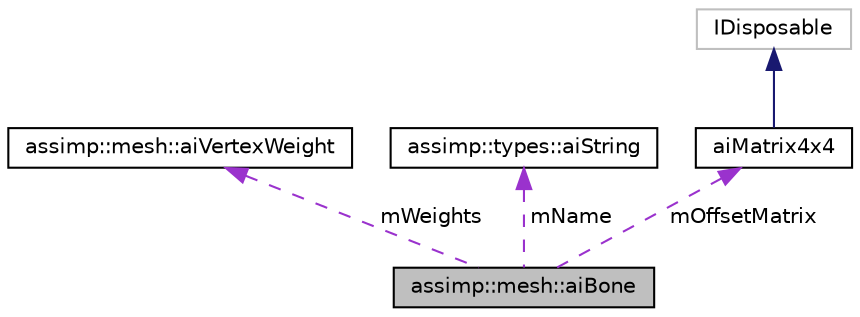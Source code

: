 digraph "assimp::mesh::aiBone"
{
  edge [fontname="Helvetica",fontsize="10",labelfontname="Helvetica",labelfontsize="10"];
  node [fontname="Helvetica",fontsize="10",shape=record];
  Node1 [label="assimp::mesh::aiBone",height=0.2,width=0.4,color="black", fillcolor="grey75", style="filled", fontcolor="black"];
  Node2 -> Node1 [dir="back",color="darkorchid3",fontsize="10",style="dashed",label=" mWeights" ];
  Node2 [label="assimp::mesh::aiVertexWeight",height=0.2,width=0.4,color="black", fillcolor="white", style="filled",URL="$structassimp_1_1mesh_1_1ai_vertex_weight.html"];
  Node3 -> Node1 [dir="back",color="darkorchid3",fontsize="10",style="dashed",label=" mName" ];
  Node3 [label="assimp::types::aiString",height=0.2,width=0.4,color="black", fillcolor="white", style="filled",URL="$structassimp_1_1types_1_1ai_string.html"];
  Node4 -> Node1 [dir="back",color="darkorchid3",fontsize="10",style="dashed",label=" mOffsetMatrix" ];
  Node4 [label="aiMatrix4x4",height=0.2,width=0.4,color="black", fillcolor="white", style="filled",URL="$structai_matrix4x4.html"];
  Node5 -> Node4 [dir="back",color="midnightblue",fontsize="10",style="solid"];
  Node5 [label="IDisposable",height=0.2,width=0.4,color="grey75", fillcolor="white", style="filled"];
}
